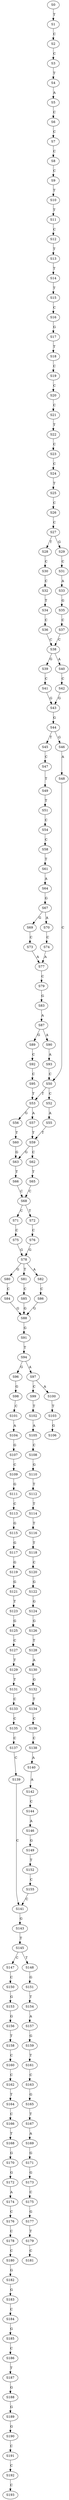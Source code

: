 strict digraph  {
	S0 -> S1 [ label = T ];
	S1 -> S2 [ label = C ];
	S2 -> S3 [ label = C ];
	S3 -> S4 [ label = T ];
	S4 -> S5 [ label = A ];
	S5 -> S6 [ label = C ];
	S6 -> S7 [ label = C ];
	S7 -> S8 [ label = C ];
	S8 -> S9 [ label = C ];
	S9 -> S10 [ label = T ];
	S10 -> S11 [ label = T ];
	S11 -> S12 [ label = C ];
	S12 -> S13 [ label = T ];
	S13 -> S14 [ label = T ];
	S14 -> S15 [ label = T ];
	S15 -> S16 [ label = C ];
	S16 -> S17 [ label = G ];
	S17 -> S18 [ label = T ];
	S18 -> S19 [ label = C ];
	S19 -> S20 [ label = C ];
	S20 -> S21 [ label = C ];
	S21 -> S22 [ label = T ];
	S22 -> S23 [ label = C ];
	S23 -> S24 [ label = C ];
	S24 -> S25 [ label = T ];
	S25 -> S26 [ label = C ];
	S26 -> S27 [ label = C ];
	S27 -> S28 [ label = T ];
	S27 -> S29 [ label = G ];
	S28 -> S30 [ label = C ];
	S29 -> S31 [ label = C ];
	S30 -> S32 [ label = C ];
	S31 -> S33 [ label = A ];
	S32 -> S34 [ label = T ];
	S33 -> S35 [ label = G ];
	S34 -> S36 [ label = C ];
	S35 -> S37 [ label = C ];
	S36 -> S38 [ label = C ];
	S37 -> S38 [ label = C ];
	S38 -> S39 [ label = G ];
	S38 -> S40 [ label = A ];
	S39 -> S41 [ label = C ];
	S40 -> S42 [ label = C ];
	S41 -> S43 [ label = G ];
	S42 -> S43 [ label = G ];
	S43 -> S44 [ label = G ];
	S44 -> S45 [ label = T ];
	S44 -> S46 [ label = G ];
	S45 -> S47 [ label = C ];
	S46 -> S48 [ label = A ];
	S47 -> S49 [ label = T ];
	S48 -> S50 [ label = C ];
	S49 -> S51 [ label = T ];
	S50 -> S52 [ label = C ];
	S50 -> S53 [ label = T ];
	S51 -> S54 [ label = C ];
	S52 -> S55 [ label = A ];
	S53 -> S56 [ label = G ];
	S53 -> S57 [ label = A ];
	S54 -> S58 [ label = C ];
	S55 -> S59 [ label = T ];
	S56 -> S60 [ label = T ];
	S57 -> S59 [ label = T ];
	S58 -> S61 [ label = T ];
	S59 -> S62 [ label = C ];
	S59 -> S63 [ label = G ];
	S60 -> S63 [ label = G ];
	S61 -> S64 [ label = A ];
	S62 -> S65 [ label = T ];
	S63 -> S66 [ label = T ];
	S64 -> S67 [ label = G ];
	S65 -> S68 [ label = C ];
	S66 -> S68 [ label = C ];
	S67 -> S69 [ label = G ];
	S67 -> S70 [ label = A ];
	S68 -> S71 [ label = C ];
	S68 -> S72 [ label = T ];
	S69 -> S73 [ label = C ];
	S70 -> S74 [ label = C ];
	S71 -> S75 [ label = C ];
	S72 -> S76 [ label = C ];
	S73 -> S77 [ label = A ];
	S74 -> S77 [ label = A ];
	S75 -> S78 [ label = G ];
	S76 -> S78 [ label = G ];
	S77 -> S79 [ label = C ];
	S78 -> S80 [ label = G ];
	S78 -> S81 [ label = T ];
	S78 -> S82 [ label = A ];
	S79 -> S83 [ label = G ];
	S80 -> S84 [ label = C ];
	S81 -> S85 [ label = C ];
	S82 -> S86 [ label = C ];
	S83 -> S87 [ label = A ];
	S84 -> S88 [ label = G ];
	S85 -> S88 [ label = G ];
	S86 -> S88 [ label = G ];
	S87 -> S89 [ label = G ];
	S87 -> S90 [ label = A ];
	S88 -> S91 [ label = G ];
	S89 -> S92 [ label = C ];
	S90 -> S93 [ label = A ];
	S91 -> S94 [ label = T ];
	S92 -> S95 [ label = C ];
	S93 -> S50 [ label = C ];
	S94 -> S96 [ label = G ];
	S94 -> S97 [ label = A ];
	S95 -> S53 [ label = T ];
	S96 -> S98 [ label = G ];
	S97 -> S99 [ label = C ];
	S97 -> S100 [ label = A ];
	S98 -> S101 [ label = C ];
	S99 -> S102 [ label = T ];
	S100 -> S103 [ label = T ];
	S101 -> S104 [ label = A ];
	S102 -> S105 [ label = A ];
	S103 -> S106 [ label = G ];
	S104 -> S107 [ label = G ];
	S105 -> S108 [ label = C ];
	S107 -> S109 [ label = C ];
	S108 -> S110 [ label = G ];
	S109 -> S111 [ label = G ];
	S110 -> S112 [ label = T ];
	S111 -> S113 [ label = C ];
	S112 -> S114 [ label = T ];
	S113 -> S115 [ label = G ];
	S114 -> S116 [ label = T ];
	S115 -> S117 [ label = G ];
	S116 -> S118 [ label = T ];
	S117 -> S119 [ label = G ];
	S118 -> S120 [ label = C ];
	S119 -> S121 [ label = G ];
	S120 -> S122 [ label = G ];
	S121 -> S123 [ label = T ];
	S122 -> S124 [ label = G ];
	S123 -> S125 [ label = G ];
	S124 -> S126 [ label = G ];
	S125 -> S127 [ label = C ];
	S126 -> S128 [ label = T ];
	S127 -> S129 [ label = T ];
	S128 -> S130 [ label = A ];
	S129 -> S131 [ label = T ];
	S130 -> S132 [ label = G ];
	S131 -> S133 [ label = C ];
	S132 -> S134 [ label = T ];
	S133 -> S135 [ label = C ];
	S134 -> S136 [ label = C ];
	S135 -> S137 [ label = C ];
	S136 -> S138 [ label = C ];
	S137 -> S139 [ label = C ];
	S138 -> S140 [ label = A ];
	S139 -> S141 [ label = C ];
	S140 -> S142 [ label = A ];
	S141 -> S143 [ label = G ];
	S142 -> S144 [ label = C ];
	S143 -> S145 [ label = T ];
	S144 -> S146 [ label = A ];
	S145 -> S147 [ label = C ];
	S145 -> S148 [ label = T ];
	S146 -> S149 [ label = G ];
	S147 -> S150 [ label = C ];
	S148 -> S151 [ label = G ];
	S149 -> S152 [ label = T ];
	S150 -> S153 [ label = G ];
	S151 -> S154 [ label = T ];
	S152 -> S155 [ label = C ];
	S153 -> S156 [ label = G ];
	S154 -> S157 [ label = A ];
	S155 -> S141 [ label = C ];
	S156 -> S158 [ label = T ];
	S157 -> S159 [ label = G ];
	S158 -> S160 [ label = C ];
	S159 -> S161 [ label = T ];
	S160 -> S162 [ label = C ];
	S161 -> S163 [ label = C ];
	S162 -> S164 [ label = T ];
	S163 -> S165 [ label = G ];
	S164 -> S166 [ label = C ];
	S165 -> S167 [ label = T ];
	S166 -> S168 [ label = T ];
	S167 -> S169 [ label = A ];
	S168 -> S170 [ label = G ];
	S169 -> S171 [ label = G ];
	S170 -> S172 [ label = G ];
	S171 -> S173 [ label = G ];
	S172 -> S174 [ label = A ];
	S173 -> S175 [ label = C ];
	S174 -> S176 [ label = C ];
	S175 -> S177 [ label = G ];
	S176 -> S178 [ label = C ];
	S177 -> S179 [ label = T ];
	S178 -> S180 [ label = C ];
	S179 -> S181 [ label = C ];
	S180 -> S182 [ label = G ];
	S182 -> S183 [ label = G ];
	S183 -> S184 [ label = C ];
	S184 -> S185 [ label = G ];
	S185 -> S186 [ label = C ];
	S186 -> S187 [ label = T ];
	S187 -> S188 [ label = G ];
	S188 -> S189 [ label = G ];
	S189 -> S190 [ label = G ];
	S190 -> S191 [ label = C ];
	S191 -> S192 [ label = C ];
	S192 -> S193 [ label = C ];
}
